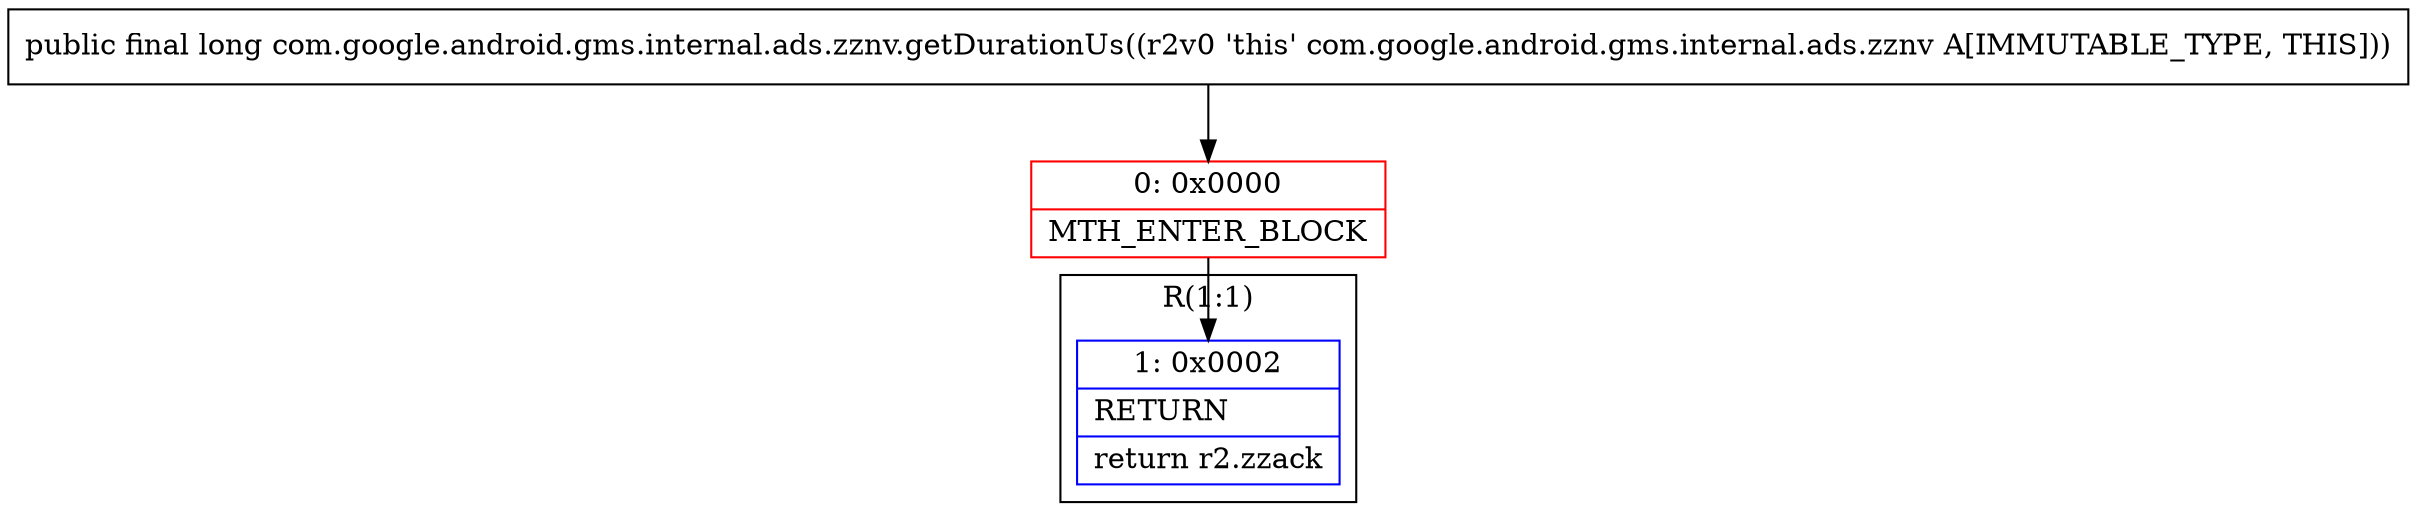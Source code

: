 digraph "CFG forcom.google.android.gms.internal.ads.zznv.getDurationUs()J" {
subgraph cluster_Region_804205964 {
label = "R(1:1)";
node [shape=record,color=blue];
Node_1 [shape=record,label="{1\:\ 0x0002|RETURN\l|return r2.zzack\l}"];
}
Node_0 [shape=record,color=red,label="{0\:\ 0x0000|MTH_ENTER_BLOCK\l}"];
MethodNode[shape=record,label="{public final long com.google.android.gms.internal.ads.zznv.getDurationUs((r2v0 'this' com.google.android.gms.internal.ads.zznv A[IMMUTABLE_TYPE, THIS])) }"];
MethodNode -> Node_0;
Node_0 -> Node_1;
}

